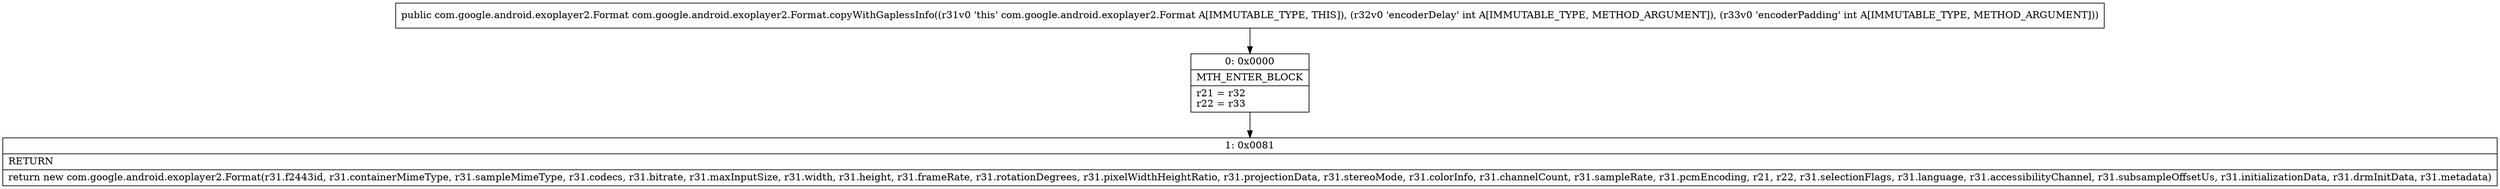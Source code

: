 digraph "CFG forcom.google.android.exoplayer2.Format.copyWithGaplessInfo(II)Lcom\/google\/android\/exoplayer2\/Format;" {
Node_0 [shape=record,label="{0\:\ 0x0000|MTH_ENTER_BLOCK\l|r21 = r32\lr22 = r33\l}"];
Node_1 [shape=record,label="{1\:\ 0x0081|RETURN\l|return new com.google.android.exoplayer2.Format(r31.f2443id, r31.containerMimeType, r31.sampleMimeType, r31.codecs, r31.bitrate, r31.maxInputSize, r31.width, r31.height, r31.frameRate, r31.rotationDegrees, r31.pixelWidthHeightRatio, r31.projectionData, r31.stereoMode, r31.colorInfo, r31.channelCount, r31.sampleRate, r31.pcmEncoding, r21, r22, r31.selectionFlags, r31.language, r31.accessibilityChannel, r31.subsampleOffsetUs, r31.initializationData, r31.drmInitData, r31.metadata)\l}"];
MethodNode[shape=record,label="{public com.google.android.exoplayer2.Format com.google.android.exoplayer2.Format.copyWithGaplessInfo((r31v0 'this' com.google.android.exoplayer2.Format A[IMMUTABLE_TYPE, THIS]), (r32v0 'encoderDelay' int A[IMMUTABLE_TYPE, METHOD_ARGUMENT]), (r33v0 'encoderPadding' int A[IMMUTABLE_TYPE, METHOD_ARGUMENT])) }"];
MethodNode -> Node_0;
Node_0 -> Node_1;
}

